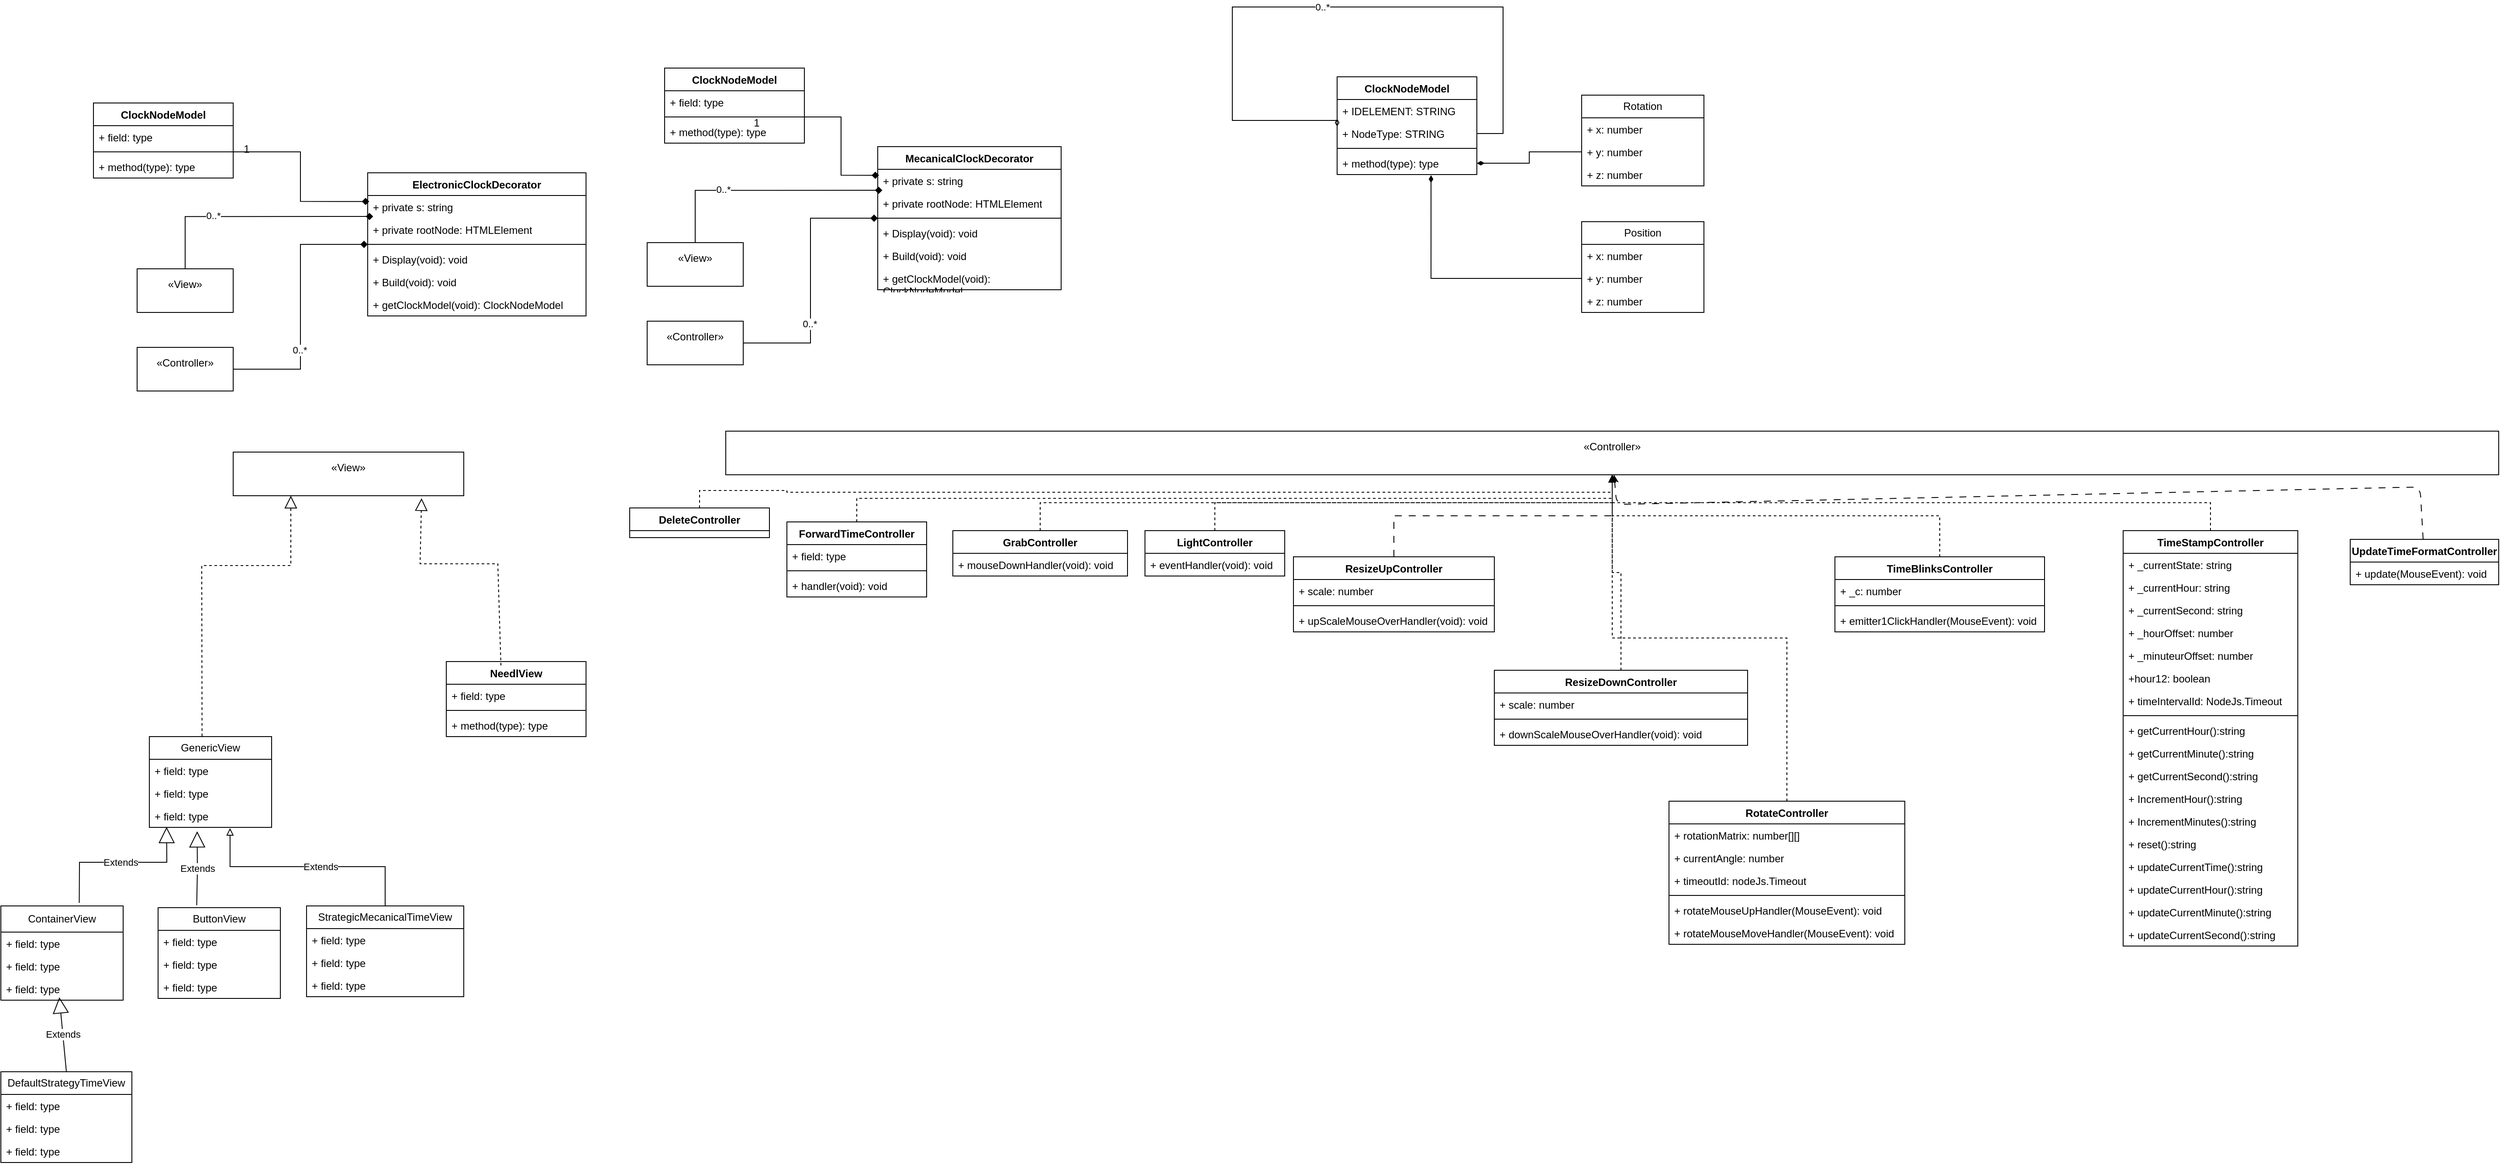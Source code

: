 <mxfile>
    <diagram name="Page-1" id="vN07K8A9ibH8U_NtdY2e">
        <mxGraphModel dx="1296" dy="404" grid="1" gridSize="10" guides="1" tooltips="1" connect="1" arrows="1" fold="1" page="1" pageScale="1" pageWidth="827" pageHeight="1169" math="0" shadow="0">
            <root>
                <mxCell id="0"/>
                <mxCell id="1" parent="0"/>
                <mxCell id="b3Nxh0a8uUn3oDR11aNZ-6" value="ElectronicClockDecorator" style="swimlane;fontStyle=1;align=center;verticalAlign=top;childLayout=stackLayout;horizontal=1;startSize=26;horizontalStack=0;resizeParent=1;resizeParentMax=0;resizeLast=0;collapsible=1;marginBottom=0;whiteSpace=wrap;html=1;" parent="1" vertex="1">
                    <mxGeometry x="30" y="200" width="250" height="164" as="geometry"/>
                </mxCell>
                <mxCell id="b3Nxh0a8uUn3oDR11aNZ-7" value="+ private s: string" style="text;strokeColor=none;fillColor=none;align=left;verticalAlign=top;spacingLeft=4;spacingRight=4;overflow=hidden;rotatable=0;points=[[0,0.5],[1,0.5]];portConstraint=eastwest;whiteSpace=wrap;html=1;" parent="b3Nxh0a8uUn3oDR11aNZ-6" vertex="1">
                    <mxGeometry y="26" width="250" height="26" as="geometry"/>
                </mxCell>
                <mxCell id="b3Nxh0a8uUn3oDR11aNZ-10" value="+ private rootNode: HTMLElement" style="text;strokeColor=none;fillColor=none;align=left;verticalAlign=top;spacingLeft=4;spacingRight=4;overflow=hidden;rotatable=0;points=[[0,0.5],[1,0.5]];portConstraint=eastwest;whiteSpace=wrap;html=1;" parent="b3Nxh0a8uUn3oDR11aNZ-6" vertex="1">
                    <mxGeometry y="52" width="250" height="26" as="geometry"/>
                </mxCell>
                <mxCell id="b3Nxh0a8uUn3oDR11aNZ-8" value="" style="line;strokeWidth=1;fillColor=none;align=left;verticalAlign=middle;spacingTop=-1;spacingLeft=3;spacingRight=3;rotatable=0;labelPosition=right;points=[];portConstraint=eastwest;strokeColor=inherit;" parent="b3Nxh0a8uUn3oDR11aNZ-6" vertex="1">
                    <mxGeometry y="78" width="250" height="8" as="geometry"/>
                </mxCell>
                <mxCell id="b3Nxh0a8uUn3oDR11aNZ-9" value="+ Display(void): void" style="text;strokeColor=none;fillColor=none;align=left;verticalAlign=top;spacingLeft=4;spacingRight=4;overflow=hidden;rotatable=0;points=[[0,0.5],[1,0.5]];portConstraint=eastwest;whiteSpace=wrap;html=1;" parent="b3Nxh0a8uUn3oDR11aNZ-6" vertex="1">
                    <mxGeometry y="86" width="250" height="26" as="geometry"/>
                </mxCell>
                <mxCell id="b3Nxh0a8uUn3oDR11aNZ-55" value="+ Build(void): void" style="text;strokeColor=none;fillColor=none;align=left;verticalAlign=top;spacingLeft=4;spacingRight=4;overflow=hidden;rotatable=0;points=[[0,0.5],[1,0.5]];portConstraint=eastwest;whiteSpace=wrap;html=1;" parent="b3Nxh0a8uUn3oDR11aNZ-6" vertex="1">
                    <mxGeometry y="112" width="250" height="26" as="geometry"/>
                </mxCell>
                <mxCell id="b3Nxh0a8uUn3oDR11aNZ-53" value="+ getClockModel(void): ClockNodeModel" style="text;strokeColor=none;fillColor=none;align=left;verticalAlign=top;spacingLeft=4;spacingRight=4;overflow=hidden;rotatable=0;points=[[0,0.5],[1,0.5]];portConstraint=eastwest;whiteSpace=wrap;html=1;" parent="b3Nxh0a8uUn3oDR11aNZ-6" vertex="1">
                    <mxGeometry y="138" width="250" height="26" as="geometry"/>
                </mxCell>
                <mxCell id="b3Nxh0a8uUn3oDR11aNZ-19" value="ClockNodeModel" style="swimlane;fontStyle=1;align=center;verticalAlign=top;childLayout=stackLayout;horizontal=1;startSize=26;horizontalStack=0;resizeParent=1;resizeParentMax=0;resizeLast=0;collapsible=1;marginBottom=0;whiteSpace=wrap;html=1;" parent="1" vertex="1">
                    <mxGeometry x="-284" y="120" width="160" height="86" as="geometry"/>
                </mxCell>
                <mxCell id="b3Nxh0a8uUn3oDR11aNZ-20" value="+ field: type" style="text;strokeColor=none;fillColor=none;align=left;verticalAlign=top;spacingLeft=4;spacingRight=4;overflow=hidden;rotatable=0;points=[[0,0.5],[1,0.5]];portConstraint=eastwest;whiteSpace=wrap;html=1;" parent="b3Nxh0a8uUn3oDR11aNZ-19" vertex="1">
                    <mxGeometry y="26" width="160" height="26" as="geometry"/>
                </mxCell>
                <mxCell id="b3Nxh0a8uUn3oDR11aNZ-21" value="" style="line;strokeWidth=1;fillColor=none;align=left;verticalAlign=middle;spacingTop=-1;spacingLeft=3;spacingRight=3;rotatable=0;labelPosition=right;points=[];portConstraint=eastwest;strokeColor=inherit;" parent="b3Nxh0a8uUn3oDR11aNZ-19" vertex="1">
                    <mxGeometry y="52" width="160" height="8" as="geometry"/>
                </mxCell>
                <mxCell id="b3Nxh0a8uUn3oDR11aNZ-22" value="+ method(type): type" style="text;strokeColor=none;fillColor=none;align=left;verticalAlign=top;spacingLeft=4;spacingRight=4;overflow=hidden;rotatable=0;points=[[0,0.5],[1,0.5]];portConstraint=eastwest;whiteSpace=wrap;html=1;" parent="b3Nxh0a8uUn3oDR11aNZ-19" vertex="1">
                    <mxGeometry y="60" width="160" height="26" as="geometry"/>
                </mxCell>
                <mxCell id="b3Nxh0a8uUn3oDR11aNZ-29" style="edgeStyle=orthogonalEdgeStyle;rounded=0;orthogonalLoop=1;jettySize=auto;html=1;endArrow=diamond;endFill=1;entryX=0.025;entryY=0.925;entryDx=0;entryDy=0;entryPerimeter=0;" parent="1" source="b3Nxh0a8uUn3oDR11aNZ-28" target="b3Nxh0a8uUn3oDR11aNZ-7" edge="1">
                    <mxGeometry relative="1" as="geometry">
                        <mxPoint x="70" y="450" as="targetPoint"/>
                    </mxGeometry>
                </mxCell>
                <mxCell id="b3Nxh0a8uUn3oDR11aNZ-30" value="0..*" style="edgeLabel;html=1;align=center;verticalAlign=middle;resizable=0;points=[];" parent="b3Nxh0a8uUn3oDR11aNZ-29" vertex="1" connectable="0">
                    <mxGeometry x="-0.332" y="1" relative="1" as="geometry">
                        <mxPoint as="offset"/>
                    </mxGeometry>
                </mxCell>
                <mxCell id="b3Nxh0a8uUn3oDR11aNZ-28" value="«View»&lt;div&gt;&lt;br/&gt;&lt;/div&gt;" style="html=1;whiteSpace=wrap;" parent="1" vertex="1">
                    <mxGeometry x="-234" y="310" width="110" height="50" as="geometry"/>
                </mxCell>
                <mxCell id="b3Nxh0a8uUn3oDR11aNZ-31" style="edgeStyle=orthogonalEdgeStyle;rounded=0;orthogonalLoop=1;jettySize=auto;html=1;entryX=0.007;entryY=0.263;entryDx=0;entryDy=0;entryPerimeter=0;endArrow=diamond;endFill=1;" parent="1" source="b3Nxh0a8uUn3oDR11aNZ-21" target="b3Nxh0a8uUn3oDR11aNZ-7" edge="1">
                    <mxGeometry relative="1" as="geometry"/>
                </mxCell>
                <mxCell id="b3Nxh0a8uUn3oDR11aNZ-32" value="1" style="text;html=1;align=center;verticalAlign=middle;resizable=0;points=[];autosize=1;strokeColor=none;fillColor=none;" parent="1" vertex="1">
                    <mxGeometry x="-124" y="158" width="30" height="30" as="geometry"/>
                </mxCell>
                <mxCell id="b3Nxh0a8uUn3oDR11aNZ-33" value="«Controller»&lt;div&gt;&lt;br&gt;&lt;/div&gt;" style="html=1;whiteSpace=wrap;" parent="1" vertex="1">
                    <mxGeometry x="-234" y="400" width="110" height="50" as="geometry"/>
                </mxCell>
                <mxCell id="b3Nxh0a8uUn3oDR11aNZ-34" style="edgeStyle=orthogonalEdgeStyle;rounded=0;orthogonalLoop=1;jettySize=auto;html=1;endArrow=diamond;endFill=1;exitX=1;exitY=0.5;exitDx=0;exitDy=0;" parent="1" source="b3Nxh0a8uUn3oDR11aNZ-33" target="b3Nxh0a8uUn3oDR11aNZ-8" edge="1">
                    <mxGeometry relative="1" as="geometry">
                        <mxPoint x="45" y="260" as="targetPoint"/>
                        <mxPoint x="-169" y="320" as="sourcePoint"/>
                    </mxGeometry>
                </mxCell>
                <mxCell id="b3Nxh0a8uUn3oDR11aNZ-35" value="0..*" style="edgeLabel;html=1;align=center;verticalAlign=middle;resizable=0;points=[];" parent="b3Nxh0a8uUn3oDR11aNZ-34" vertex="1" connectable="0">
                    <mxGeometry x="-0.332" y="1" relative="1" as="geometry">
                        <mxPoint as="offset"/>
                    </mxGeometry>
                </mxCell>
                <mxCell id="b3Nxh0a8uUn3oDR11aNZ-36" value="MecanicalClockDecorator" style="swimlane;fontStyle=1;align=center;verticalAlign=top;childLayout=stackLayout;horizontal=1;startSize=26;horizontalStack=0;resizeParent=1;resizeParentMax=0;resizeLast=0;collapsible=1;marginBottom=0;whiteSpace=wrap;html=1;" parent="1" vertex="1">
                    <mxGeometry x="614" y="170" width="210" height="164" as="geometry"/>
                </mxCell>
                <mxCell id="b3Nxh0a8uUn3oDR11aNZ-37" value="+ private s: string" style="text;strokeColor=none;fillColor=none;align=left;verticalAlign=top;spacingLeft=4;spacingRight=4;overflow=hidden;rotatable=0;points=[[0,0.5],[1,0.5]];portConstraint=eastwest;whiteSpace=wrap;html=1;" parent="b3Nxh0a8uUn3oDR11aNZ-36" vertex="1">
                    <mxGeometry y="26" width="210" height="26" as="geometry"/>
                </mxCell>
                <mxCell id="b3Nxh0a8uUn3oDR11aNZ-38" value="+ private rootNode: HTMLElement" style="text;strokeColor=none;fillColor=none;align=left;verticalAlign=top;spacingLeft=4;spacingRight=4;overflow=hidden;rotatable=0;points=[[0,0.5],[1,0.5]];portConstraint=eastwest;whiteSpace=wrap;html=1;" parent="b3Nxh0a8uUn3oDR11aNZ-36" vertex="1">
                    <mxGeometry y="52" width="210" height="26" as="geometry"/>
                </mxCell>
                <mxCell id="b3Nxh0a8uUn3oDR11aNZ-39" value="" style="line;strokeWidth=1;fillColor=none;align=left;verticalAlign=middle;spacingTop=-1;spacingLeft=3;spacingRight=3;rotatable=0;labelPosition=right;points=[];portConstraint=eastwest;strokeColor=inherit;" parent="b3Nxh0a8uUn3oDR11aNZ-36" vertex="1">
                    <mxGeometry y="78" width="210" height="8" as="geometry"/>
                </mxCell>
                <mxCell id="b3Nxh0a8uUn3oDR11aNZ-56" value="+ Display(void): void" style="text;strokeColor=none;fillColor=none;align=left;verticalAlign=top;spacingLeft=4;spacingRight=4;overflow=hidden;rotatable=0;points=[[0,0.5],[1,0.5]];portConstraint=eastwest;whiteSpace=wrap;html=1;" parent="b3Nxh0a8uUn3oDR11aNZ-36" vertex="1">
                    <mxGeometry y="86" width="210" height="26" as="geometry"/>
                </mxCell>
                <mxCell id="b3Nxh0a8uUn3oDR11aNZ-57" value="+ Build(void): void" style="text;strokeColor=none;fillColor=none;align=left;verticalAlign=top;spacingLeft=4;spacingRight=4;overflow=hidden;rotatable=0;points=[[0,0.5],[1,0.5]];portConstraint=eastwest;whiteSpace=wrap;html=1;" parent="b3Nxh0a8uUn3oDR11aNZ-36" vertex="1">
                    <mxGeometry y="112" width="210" height="26" as="geometry"/>
                </mxCell>
                <mxCell id="b3Nxh0a8uUn3oDR11aNZ-58" value="+ getClockModel(void): ClockNodeModel" style="text;strokeColor=none;fillColor=none;align=left;verticalAlign=top;spacingLeft=4;spacingRight=4;overflow=hidden;rotatable=0;points=[[0,0.5],[1,0.5]];portConstraint=eastwest;whiteSpace=wrap;html=1;" parent="b3Nxh0a8uUn3oDR11aNZ-36" vertex="1">
                    <mxGeometry y="138" width="210" height="26" as="geometry"/>
                </mxCell>
                <mxCell id="b3Nxh0a8uUn3oDR11aNZ-41" value="ClockNodeModel" style="swimlane;fontStyle=1;align=center;verticalAlign=top;childLayout=stackLayout;horizontal=1;startSize=26;horizontalStack=0;resizeParent=1;resizeParentMax=0;resizeLast=0;collapsible=1;marginBottom=0;whiteSpace=wrap;html=1;" parent="1" vertex="1">
                    <mxGeometry x="370" y="80" width="160" height="86" as="geometry"/>
                </mxCell>
                <mxCell id="b3Nxh0a8uUn3oDR11aNZ-42" value="+ field: type" style="text;strokeColor=none;fillColor=none;align=left;verticalAlign=top;spacingLeft=4;spacingRight=4;overflow=hidden;rotatable=0;points=[[0,0.5],[1,0.5]];portConstraint=eastwest;whiteSpace=wrap;html=1;" parent="b3Nxh0a8uUn3oDR11aNZ-41" vertex="1">
                    <mxGeometry y="26" width="160" height="26" as="geometry"/>
                </mxCell>
                <mxCell id="b3Nxh0a8uUn3oDR11aNZ-43" value="" style="line;strokeWidth=1;fillColor=none;align=left;verticalAlign=middle;spacingTop=-1;spacingLeft=3;spacingRight=3;rotatable=0;labelPosition=right;points=[];portConstraint=eastwest;strokeColor=inherit;" parent="b3Nxh0a8uUn3oDR11aNZ-41" vertex="1">
                    <mxGeometry y="52" width="160" height="8" as="geometry"/>
                </mxCell>
                <mxCell id="b3Nxh0a8uUn3oDR11aNZ-44" value="+ method(type): type" style="text;strokeColor=none;fillColor=none;align=left;verticalAlign=top;spacingLeft=4;spacingRight=4;overflow=hidden;rotatable=0;points=[[0,0.5],[1,0.5]];portConstraint=eastwest;whiteSpace=wrap;html=1;" parent="b3Nxh0a8uUn3oDR11aNZ-41" vertex="1">
                    <mxGeometry y="60" width="160" height="26" as="geometry"/>
                </mxCell>
                <mxCell id="b3Nxh0a8uUn3oDR11aNZ-45" style="edgeStyle=orthogonalEdgeStyle;rounded=0;orthogonalLoop=1;jettySize=auto;html=1;endArrow=diamond;endFill=1;entryX=0.025;entryY=0.925;entryDx=0;entryDy=0;entryPerimeter=0;" parent="1" source="b3Nxh0a8uUn3oDR11aNZ-47" target="b3Nxh0a8uUn3oDR11aNZ-37" edge="1">
                    <mxGeometry relative="1" as="geometry">
                        <mxPoint x="654" y="420" as="targetPoint"/>
                    </mxGeometry>
                </mxCell>
                <mxCell id="b3Nxh0a8uUn3oDR11aNZ-46" value="0..*" style="edgeLabel;html=1;align=center;verticalAlign=middle;resizable=0;points=[];" parent="b3Nxh0a8uUn3oDR11aNZ-45" vertex="1" connectable="0">
                    <mxGeometry x="-0.332" y="1" relative="1" as="geometry">
                        <mxPoint as="offset"/>
                    </mxGeometry>
                </mxCell>
                <mxCell id="b3Nxh0a8uUn3oDR11aNZ-47" value="«View»&lt;div&gt;&lt;br/&gt;&lt;/div&gt;" style="html=1;whiteSpace=wrap;" parent="1" vertex="1">
                    <mxGeometry x="350" y="280" width="110" height="50" as="geometry"/>
                </mxCell>
                <mxCell id="b3Nxh0a8uUn3oDR11aNZ-48" style="edgeStyle=orthogonalEdgeStyle;rounded=0;orthogonalLoop=1;jettySize=auto;html=1;entryX=0.007;entryY=0.263;entryDx=0;entryDy=0;entryPerimeter=0;endArrow=diamond;endFill=1;" parent="1" source="b3Nxh0a8uUn3oDR11aNZ-43" target="b3Nxh0a8uUn3oDR11aNZ-37" edge="1">
                    <mxGeometry relative="1" as="geometry"/>
                </mxCell>
                <mxCell id="b3Nxh0a8uUn3oDR11aNZ-49" value="1" style="text;html=1;align=center;verticalAlign=middle;resizable=0;points=[];autosize=1;strokeColor=none;fillColor=none;" parent="1" vertex="1">
                    <mxGeometry x="460" y="128" width="30" height="30" as="geometry"/>
                </mxCell>
                <mxCell id="b3Nxh0a8uUn3oDR11aNZ-50" value="«Controller»&lt;div&gt;&lt;br&gt;&lt;/div&gt;" style="html=1;whiteSpace=wrap;" parent="1" vertex="1">
                    <mxGeometry x="350" y="370" width="110" height="50" as="geometry"/>
                </mxCell>
                <mxCell id="b3Nxh0a8uUn3oDR11aNZ-51" style="edgeStyle=orthogonalEdgeStyle;rounded=0;orthogonalLoop=1;jettySize=auto;html=1;endArrow=diamond;endFill=1;exitX=1;exitY=0.5;exitDx=0;exitDy=0;" parent="1" source="b3Nxh0a8uUn3oDR11aNZ-50" target="b3Nxh0a8uUn3oDR11aNZ-39" edge="1">
                    <mxGeometry relative="1" as="geometry">
                        <mxPoint x="629" y="230" as="targetPoint"/>
                        <mxPoint x="415" y="290" as="sourcePoint"/>
                    </mxGeometry>
                </mxCell>
                <mxCell id="b3Nxh0a8uUn3oDR11aNZ-52" value="0..*" style="edgeLabel;html=1;align=center;verticalAlign=middle;resizable=0;points=[];" parent="b3Nxh0a8uUn3oDR11aNZ-51" vertex="1" connectable="0">
                    <mxGeometry x="-0.332" y="1" relative="1" as="geometry">
                        <mxPoint as="offset"/>
                    </mxGeometry>
                </mxCell>
                <mxCell id="b3Nxh0a8uUn3oDR11aNZ-59" value="«View»&lt;div&gt;&lt;br/&gt;&lt;/div&gt;" style="html=1;whiteSpace=wrap;" parent="1" vertex="1">
                    <mxGeometry x="-124" y="520" width="264" height="50" as="geometry"/>
                </mxCell>
                <mxCell id="b3Nxh0a8uUn3oDR11aNZ-60" value="" style="endArrow=block;dashed=1;endFill=0;endSize=12;html=1;rounded=0;entryX=0.25;entryY=1;entryDx=0;entryDy=0;exitX=0.431;exitY=-0.005;exitDx=0;exitDy=0;exitPerimeter=0;" parent="1" source="b3Nxh0a8uUn3oDR11aNZ-61" target="b3Nxh0a8uUn3oDR11aNZ-59" edge="1">
                    <mxGeometry width="160" relative="1" as="geometry">
                        <mxPoint x="-160" y="700" as="sourcePoint"/>
                        <mxPoint x="36" y="730" as="targetPoint"/>
                        <Array as="points">
                            <mxPoint x="-160" y="650"/>
                            <mxPoint x="-58" y="650"/>
                        </Array>
                    </mxGeometry>
                </mxCell>
                <mxCell id="b3Nxh0a8uUn3oDR11aNZ-61" value="GenericView" style="swimlane;fontStyle=0;childLayout=stackLayout;horizontal=1;startSize=26;fillColor=none;horizontalStack=0;resizeParent=1;resizeParentMax=0;resizeLast=0;collapsible=1;marginBottom=0;whiteSpace=wrap;html=1;" parent="1" vertex="1">
                    <mxGeometry x="-220" y="846" width="140" height="104" as="geometry"/>
                </mxCell>
                <mxCell id="b3Nxh0a8uUn3oDR11aNZ-62" value="+ field: type" style="text;strokeColor=none;fillColor=none;align=left;verticalAlign=top;spacingLeft=4;spacingRight=4;overflow=hidden;rotatable=0;points=[[0,0.5],[1,0.5]];portConstraint=eastwest;whiteSpace=wrap;html=1;" parent="b3Nxh0a8uUn3oDR11aNZ-61" vertex="1">
                    <mxGeometry y="26" width="140" height="26" as="geometry"/>
                </mxCell>
                <mxCell id="b3Nxh0a8uUn3oDR11aNZ-63" value="+ field: type" style="text;strokeColor=none;fillColor=none;align=left;verticalAlign=top;spacingLeft=4;spacingRight=4;overflow=hidden;rotatable=0;points=[[0,0.5],[1,0.5]];portConstraint=eastwest;whiteSpace=wrap;html=1;" parent="b3Nxh0a8uUn3oDR11aNZ-61" vertex="1">
                    <mxGeometry y="52" width="140" height="26" as="geometry"/>
                </mxCell>
                <mxCell id="b3Nxh0a8uUn3oDR11aNZ-64" value="+ field: type" style="text;strokeColor=none;fillColor=none;align=left;verticalAlign=top;spacingLeft=4;spacingRight=4;overflow=hidden;rotatable=0;points=[[0,0.5],[1,0.5]];portConstraint=eastwest;whiteSpace=wrap;html=1;" parent="b3Nxh0a8uUn3oDR11aNZ-61" vertex="1">
                    <mxGeometry y="78" width="140" height="26" as="geometry"/>
                </mxCell>
                <mxCell id="b3Nxh0a8uUn3oDR11aNZ-70" value="NeedlView" style="swimlane;fontStyle=1;align=center;verticalAlign=top;childLayout=stackLayout;horizontal=1;startSize=26;horizontalStack=0;resizeParent=1;resizeParentMax=0;resizeLast=0;collapsible=1;marginBottom=0;whiteSpace=wrap;html=1;" parent="1" vertex="1">
                    <mxGeometry x="120" y="760" width="160" height="86" as="geometry"/>
                </mxCell>
                <mxCell id="b3Nxh0a8uUn3oDR11aNZ-71" value="+ field: type" style="text;strokeColor=none;fillColor=none;align=left;verticalAlign=top;spacingLeft=4;spacingRight=4;overflow=hidden;rotatable=0;points=[[0,0.5],[1,0.5]];portConstraint=eastwest;whiteSpace=wrap;html=1;" parent="b3Nxh0a8uUn3oDR11aNZ-70" vertex="1">
                    <mxGeometry y="26" width="160" height="26" as="geometry"/>
                </mxCell>
                <mxCell id="b3Nxh0a8uUn3oDR11aNZ-72" value="" style="line;strokeWidth=1;fillColor=none;align=left;verticalAlign=middle;spacingTop=-1;spacingLeft=3;spacingRight=3;rotatable=0;labelPosition=right;points=[];portConstraint=eastwest;strokeColor=inherit;" parent="b3Nxh0a8uUn3oDR11aNZ-70" vertex="1">
                    <mxGeometry y="52" width="160" height="8" as="geometry"/>
                </mxCell>
                <mxCell id="b3Nxh0a8uUn3oDR11aNZ-73" value="+ method(type): type" style="text;strokeColor=none;fillColor=none;align=left;verticalAlign=top;spacingLeft=4;spacingRight=4;overflow=hidden;rotatable=0;points=[[0,0.5],[1,0.5]];portConstraint=eastwest;whiteSpace=wrap;html=1;" parent="b3Nxh0a8uUn3oDR11aNZ-70" vertex="1">
                    <mxGeometry y="60" width="160" height="26" as="geometry"/>
                </mxCell>
                <mxCell id="b3Nxh0a8uUn3oDR11aNZ-74" value="" style="endArrow=block;dashed=1;endFill=0;endSize=12;html=1;rounded=0;exitX=0.391;exitY=0.052;exitDx=0;exitDy=0;exitPerimeter=0;entryX=0.817;entryY=1.057;entryDx=0;entryDy=0;entryPerimeter=0;" parent="1" source="b3Nxh0a8uUn3oDR11aNZ-70" target="b3Nxh0a8uUn3oDR11aNZ-59" edge="1">
                    <mxGeometry width="160" relative="1" as="geometry">
                        <mxPoint x="180" y="740" as="sourcePoint"/>
                        <mxPoint x="130" y="568" as="targetPoint"/>
                        <Array as="points">
                            <mxPoint x="179" y="648"/>
                            <mxPoint x="90" y="648"/>
                        </Array>
                    </mxGeometry>
                </mxCell>
                <mxCell id="b3Nxh0a8uUn3oDR11aNZ-75" value="ContainerView" style="swimlane;fontStyle=0;childLayout=stackLayout;horizontal=1;startSize=30;fillColor=none;horizontalStack=0;resizeParent=1;resizeParentMax=0;resizeLast=0;collapsible=1;marginBottom=0;whiteSpace=wrap;html=1;" parent="1" vertex="1">
                    <mxGeometry x="-390" y="1040" width="140" height="108" as="geometry"/>
                </mxCell>
                <mxCell id="b3Nxh0a8uUn3oDR11aNZ-76" value="+ field: type" style="text;strokeColor=none;fillColor=none;align=left;verticalAlign=top;spacingLeft=4;spacingRight=4;overflow=hidden;rotatable=0;points=[[0,0.5],[1,0.5]];portConstraint=eastwest;whiteSpace=wrap;html=1;" parent="b3Nxh0a8uUn3oDR11aNZ-75" vertex="1">
                    <mxGeometry y="30" width="140" height="26" as="geometry"/>
                </mxCell>
                <mxCell id="b3Nxh0a8uUn3oDR11aNZ-77" value="+ field: type" style="text;strokeColor=none;fillColor=none;align=left;verticalAlign=top;spacingLeft=4;spacingRight=4;overflow=hidden;rotatable=0;points=[[0,0.5],[1,0.5]];portConstraint=eastwest;whiteSpace=wrap;html=1;" parent="b3Nxh0a8uUn3oDR11aNZ-75" vertex="1">
                    <mxGeometry y="56" width="140" height="26" as="geometry"/>
                </mxCell>
                <mxCell id="b3Nxh0a8uUn3oDR11aNZ-78" value="+ field: type" style="text;strokeColor=none;fillColor=none;align=left;verticalAlign=top;spacingLeft=4;spacingRight=4;overflow=hidden;rotatable=0;points=[[0,0.5],[1,0.5]];portConstraint=eastwest;whiteSpace=wrap;html=1;" parent="b3Nxh0a8uUn3oDR11aNZ-75" vertex="1">
                    <mxGeometry y="82" width="140" height="26" as="geometry"/>
                </mxCell>
                <mxCell id="b3Nxh0a8uUn3oDR11aNZ-79" value="ButtonView" style="swimlane;fontStyle=0;childLayout=stackLayout;horizontal=1;startSize=26;fillColor=none;horizontalStack=0;resizeParent=1;resizeParentMax=0;resizeLast=0;collapsible=1;marginBottom=0;whiteSpace=wrap;html=1;" parent="1" vertex="1">
                    <mxGeometry x="-210" y="1042" width="140" height="104" as="geometry"/>
                </mxCell>
                <mxCell id="b3Nxh0a8uUn3oDR11aNZ-80" value="+ field: type" style="text;strokeColor=none;fillColor=none;align=left;verticalAlign=top;spacingLeft=4;spacingRight=4;overflow=hidden;rotatable=0;points=[[0,0.5],[1,0.5]];portConstraint=eastwest;whiteSpace=wrap;html=1;" parent="b3Nxh0a8uUn3oDR11aNZ-79" vertex="1">
                    <mxGeometry y="26" width="140" height="26" as="geometry"/>
                </mxCell>
                <mxCell id="b3Nxh0a8uUn3oDR11aNZ-81" value="+ field: type" style="text;strokeColor=none;fillColor=none;align=left;verticalAlign=top;spacingLeft=4;spacingRight=4;overflow=hidden;rotatable=0;points=[[0,0.5],[1,0.5]];portConstraint=eastwest;whiteSpace=wrap;html=1;" parent="b3Nxh0a8uUn3oDR11aNZ-79" vertex="1">
                    <mxGeometry y="52" width="140" height="26" as="geometry"/>
                </mxCell>
                <mxCell id="b3Nxh0a8uUn3oDR11aNZ-82" value="+ field: type" style="text;strokeColor=none;fillColor=none;align=left;verticalAlign=top;spacingLeft=4;spacingRight=4;overflow=hidden;rotatable=0;points=[[0,0.5],[1,0.5]];portConstraint=eastwest;whiteSpace=wrap;html=1;" parent="b3Nxh0a8uUn3oDR11aNZ-79" vertex="1">
                    <mxGeometry y="78" width="140" height="26" as="geometry"/>
                </mxCell>
                <mxCell id="b3Nxh0a8uUn3oDR11aNZ-83" value="DefaultStrategyTimeView" style="swimlane;fontStyle=0;childLayout=stackLayout;horizontal=1;startSize=26;fillColor=none;horizontalStack=0;resizeParent=1;resizeParentMax=0;resizeLast=0;collapsible=1;marginBottom=0;whiteSpace=wrap;html=1;" parent="1" vertex="1">
                    <mxGeometry x="-390" y="1230" width="150" height="104" as="geometry"/>
                </mxCell>
                <mxCell id="b3Nxh0a8uUn3oDR11aNZ-84" value="+ field: type" style="text;strokeColor=none;fillColor=none;align=left;verticalAlign=top;spacingLeft=4;spacingRight=4;overflow=hidden;rotatable=0;points=[[0,0.5],[1,0.5]];portConstraint=eastwest;whiteSpace=wrap;html=1;" parent="b3Nxh0a8uUn3oDR11aNZ-83" vertex="1">
                    <mxGeometry y="26" width="150" height="26" as="geometry"/>
                </mxCell>
                <mxCell id="b3Nxh0a8uUn3oDR11aNZ-85" value="+ field: type" style="text;strokeColor=none;fillColor=none;align=left;verticalAlign=top;spacingLeft=4;spacingRight=4;overflow=hidden;rotatable=0;points=[[0,0.5],[1,0.5]];portConstraint=eastwest;whiteSpace=wrap;html=1;" parent="b3Nxh0a8uUn3oDR11aNZ-83" vertex="1">
                    <mxGeometry y="52" width="150" height="26" as="geometry"/>
                </mxCell>
                <mxCell id="b3Nxh0a8uUn3oDR11aNZ-86" value="+ field: type" style="text;strokeColor=none;fillColor=none;align=left;verticalAlign=top;spacingLeft=4;spacingRight=4;overflow=hidden;rotatable=0;points=[[0,0.5],[1,0.5]];portConstraint=eastwest;whiteSpace=wrap;html=1;" parent="b3Nxh0a8uUn3oDR11aNZ-83" vertex="1">
                    <mxGeometry y="78" width="150" height="26" as="geometry"/>
                </mxCell>
                <mxCell id="b3Nxh0a8uUn3oDR11aNZ-87" value="Extends" style="endArrow=block;endSize=16;endFill=0;html=1;rounded=0;exitX=0.641;exitY=-0.032;exitDx=0;exitDy=0;exitPerimeter=0;entryX=0.141;entryY=0.981;entryDx=0;entryDy=0;entryPerimeter=0;" parent="1" source="b3Nxh0a8uUn3oDR11aNZ-75" target="b3Nxh0a8uUn3oDR11aNZ-64" edge="1">
                    <mxGeometry width="160" relative="1" as="geometry">
                        <mxPoint x="-200" y="970" as="sourcePoint"/>
                        <mxPoint x="-40" y="970" as="targetPoint"/>
                        <Array as="points">
                            <mxPoint x="-300" y="990"/>
                            <mxPoint x="-200" y="990"/>
                        </Array>
                    </mxGeometry>
                </mxCell>
                <mxCell id="b3Nxh0a8uUn3oDR11aNZ-88" value="Extends" style="endArrow=block;endSize=16;endFill=0;html=1;rounded=0;exitX=0.316;exitY=-0.026;exitDx=0;exitDy=0;exitPerimeter=0;entryX=0.391;entryY=1.173;entryDx=0;entryDy=0;entryPerimeter=0;" parent="1" source="b3Nxh0a8uUn3oDR11aNZ-79" target="b3Nxh0a8uUn3oDR11aNZ-64" edge="1">
                    <mxGeometry width="160" relative="1" as="geometry">
                        <mxPoint x="-290" y="1047" as="sourcePoint"/>
                        <mxPoint x="-190" y="960" as="targetPoint"/>
                        <Array as="points">
                            <mxPoint x="-165" y="1000"/>
                        </Array>
                    </mxGeometry>
                </mxCell>
                <mxCell id="b3Nxh0a8uUn3oDR11aNZ-89" value="Extends" style="endArrow=block;endSize=16;endFill=0;html=1;rounded=0;exitX=0.5;exitY=0;exitDx=0;exitDy=0;entryX=0.478;entryY=0.87;entryDx=0;entryDy=0;entryPerimeter=0;" parent="1" source="b3Nxh0a8uUn3oDR11aNZ-83" target="b3Nxh0a8uUn3oDR11aNZ-78" edge="1">
                    <mxGeometry width="160" relative="1" as="geometry">
                        <mxPoint x="-260" y="1050" as="sourcePoint"/>
                        <mxPoint x="-100" y="1050" as="targetPoint"/>
                    </mxGeometry>
                </mxCell>
                <mxCell id="b3Nxh0a8uUn3oDR11aNZ-90" value="StrategicMecanicalTimeView" style="swimlane;fontStyle=0;childLayout=stackLayout;horizontal=1;startSize=26;fillColor=none;horizontalStack=0;resizeParent=1;resizeParentMax=0;resizeLast=0;collapsible=1;marginBottom=0;whiteSpace=wrap;html=1;" parent="1" vertex="1">
                    <mxGeometry x="-40" y="1040" width="180" height="104" as="geometry"/>
                </mxCell>
                <mxCell id="b3Nxh0a8uUn3oDR11aNZ-91" value="+ field: type" style="text;strokeColor=none;fillColor=none;align=left;verticalAlign=top;spacingLeft=4;spacingRight=4;overflow=hidden;rotatable=0;points=[[0,0.5],[1,0.5]];portConstraint=eastwest;whiteSpace=wrap;html=1;" parent="b3Nxh0a8uUn3oDR11aNZ-90" vertex="1">
                    <mxGeometry y="26" width="180" height="26" as="geometry"/>
                </mxCell>
                <mxCell id="b3Nxh0a8uUn3oDR11aNZ-92" value="+ field: type" style="text;strokeColor=none;fillColor=none;align=left;verticalAlign=top;spacingLeft=4;spacingRight=4;overflow=hidden;rotatable=0;points=[[0,0.5],[1,0.5]];portConstraint=eastwest;whiteSpace=wrap;html=1;" parent="b3Nxh0a8uUn3oDR11aNZ-90" vertex="1">
                    <mxGeometry y="52" width="180" height="26" as="geometry"/>
                </mxCell>
                <mxCell id="b3Nxh0a8uUn3oDR11aNZ-93" value="+ field: type" style="text;strokeColor=none;fillColor=none;align=left;verticalAlign=top;spacingLeft=4;spacingRight=4;overflow=hidden;rotatable=0;points=[[0,0.5],[1,0.5]];portConstraint=eastwest;whiteSpace=wrap;html=1;" parent="b3Nxh0a8uUn3oDR11aNZ-90" vertex="1">
                    <mxGeometry y="78" width="180" height="26" as="geometry"/>
                </mxCell>
                <mxCell id="b3Nxh0a8uUn3oDR11aNZ-96" style="edgeStyle=orthogonalEdgeStyle;rounded=0;orthogonalLoop=1;jettySize=auto;html=1;entryX=0.66;entryY=1.032;entryDx=0;entryDy=0;entryPerimeter=0;endArrow=block;endFill=0;" parent="1" source="b3Nxh0a8uUn3oDR11aNZ-90" target="b3Nxh0a8uUn3oDR11aNZ-64" edge="1">
                    <mxGeometry relative="1" as="geometry"/>
                </mxCell>
                <mxCell id="b3Nxh0a8uUn3oDR11aNZ-97" value="Extends" style="edgeLabel;html=1;align=center;verticalAlign=middle;resizable=0;points=[];" parent="b3Nxh0a8uUn3oDR11aNZ-96" vertex="1" connectable="0">
                    <mxGeometry x="-0.103" relative="1" as="geometry">
                        <mxPoint as="offset"/>
                    </mxGeometry>
                </mxCell>
                <mxCell id="b3Nxh0a8uUn3oDR11aNZ-98" value="«Controller»&lt;div&gt;&lt;br&gt;&lt;/div&gt;" style="html=1;whiteSpace=wrap;" parent="1" vertex="1">
                    <mxGeometry x="440" y="496" width="2030" height="50" as="geometry"/>
                </mxCell>
                <mxCell id="b3Nxh0a8uUn3oDR11aNZ-136" value="" style="edgeStyle=orthogonalEdgeStyle;rounded=0;orthogonalLoop=1;jettySize=auto;html=1;dashed=1;endArrow=block;endFill=0;" parent="1" source="b3Nxh0a8uUn3oDR11aNZ-100" target="b3Nxh0a8uUn3oDR11aNZ-98" edge="1">
                    <mxGeometry relative="1" as="geometry"/>
                </mxCell>
                <mxCell id="b3Nxh0a8uUn3oDR11aNZ-100" value="DeleteController" style="swimlane;fontStyle=1;align=center;verticalAlign=top;childLayout=stackLayout;horizontal=1;startSize=26;horizontalStack=0;resizeParent=1;resizeParentMax=0;resizeLast=0;collapsible=1;marginBottom=0;whiteSpace=wrap;html=1;" parent="1" vertex="1">
                    <mxGeometry x="330" y="584" width="160" height="34" as="geometry"/>
                </mxCell>
                <mxCell id="b3Nxh0a8uUn3oDR11aNZ-137" value="" style="edgeStyle=orthogonalEdgeStyle;rounded=0;orthogonalLoop=1;jettySize=auto;html=1;dashed=1;endArrow=block;endFill=0;" parent="1" source="b3Nxh0a8uUn3oDR11aNZ-104" target="b3Nxh0a8uUn3oDR11aNZ-98" edge="1">
                    <mxGeometry relative="1" as="geometry"/>
                </mxCell>
                <mxCell id="b3Nxh0a8uUn3oDR11aNZ-104" value="ForwardTimeController" style="swimlane;fontStyle=1;align=center;verticalAlign=top;childLayout=stackLayout;horizontal=1;startSize=26;horizontalStack=0;resizeParent=1;resizeParentMax=0;resizeLast=0;collapsible=1;marginBottom=0;whiteSpace=wrap;html=1;" parent="1" vertex="1">
                    <mxGeometry x="510" y="600" width="160" height="86" as="geometry"/>
                </mxCell>
                <mxCell id="b3Nxh0a8uUn3oDR11aNZ-105" value="+ field: type" style="text;strokeColor=none;fillColor=none;align=left;verticalAlign=top;spacingLeft=4;spacingRight=4;overflow=hidden;rotatable=0;points=[[0,0.5],[1,0.5]];portConstraint=eastwest;whiteSpace=wrap;html=1;" parent="b3Nxh0a8uUn3oDR11aNZ-104" vertex="1">
                    <mxGeometry y="26" width="160" height="26" as="geometry"/>
                </mxCell>
                <mxCell id="b3Nxh0a8uUn3oDR11aNZ-106" value="" style="line;strokeWidth=1;fillColor=none;align=left;verticalAlign=middle;spacingTop=-1;spacingLeft=3;spacingRight=3;rotatable=0;labelPosition=right;points=[];portConstraint=eastwest;strokeColor=inherit;" parent="b3Nxh0a8uUn3oDR11aNZ-104" vertex="1">
                    <mxGeometry y="52" width="160" height="8" as="geometry"/>
                </mxCell>
                <mxCell id="b3Nxh0a8uUn3oDR11aNZ-107" value="+ handler(void): void" style="text;strokeColor=none;fillColor=none;align=left;verticalAlign=top;spacingLeft=4;spacingRight=4;overflow=hidden;rotatable=0;points=[[0,0.5],[1,0.5]];portConstraint=eastwest;whiteSpace=wrap;html=1;" parent="b3Nxh0a8uUn3oDR11aNZ-104" vertex="1">
                    <mxGeometry y="60" width="160" height="26" as="geometry"/>
                </mxCell>
                <mxCell id="b3Nxh0a8uUn3oDR11aNZ-138" value="" style="edgeStyle=orthogonalEdgeStyle;rounded=0;orthogonalLoop=1;jettySize=auto;html=1;dashed=1;endArrow=block;endFill=0;" parent="1" source="b3Nxh0a8uUn3oDR11aNZ-108" target="b3Nxh0a8uUn3oDR11aNZ-98" edge="1">
                    <mxGeometry relative="1" as="geometry"/>
                </mxCell>
                <mxCell id="b3Nxh0a8uUn3oDR11aNZ-108" value="GrabController" style="swimlane;fontStyle=1;align=center;verticalAlign=top;childLayout=stackLayout;horizontal=1;startSize=26;horizontalStack=0;resizeParent=1;resizeParentMax=0;resizeLast=0;collapsible=1;marginBottom=0;whiteSpace=wrap;html=1;" parent="1" vertex="1">
                    <mxGeometry x="700" y="610" width="200" height="52" as="geometry"/>
                </mxCell>
                <mxCell id="b3Nxh0a8uUn3oDR11aNZ-111" value="+ mouseDownHandler(void): void" style="text;strokeColor=none;fillColor=none;align=left;verticalAlign=top;spacingLeft=4;spacingRight=4;overflow=hidden;rotatable=0;points=[[0,0.5],[1,0.5]];portConstraint=eastwest;whiteSpace=wrap;html=1;" parent="b3Nxh0a8uUn3oDR11aNZ-108" vertex="1">
                    <mxGeometry y="26" width="200" height="26" as="geometry"/>
                </mxCell>
                <mxCell id="b3Nxh0a8uUn3oDR11aNZ-139" value="" style="edgeStyle=orthogonalEdgeStyle;rounded=0;orthogonalLoop=1;jettySize=auto;html=1;dashed=1;endArrow=block;endFill=0;" parent="1" source="b3Nxh0a8uUn3oDR11aNZ-112" target="b3Nxh0a8uUn3oDR11aNZ-98" edge="1">
                    <mxGeometry relative="1" as="geometry"/>
                </mxCell>
                <mxCell id="b3Nxh0a8uUn3oDR11aNZ-112" value="LightController" style="swimlane;fontStyle=1;align=center;verticalAlign=top;childLayout=stackLayout;horizontal=1;startSize=26;horizontalStack=0;resizeParent=1;resizeParentMax=0;resizeLast=0;collapsible=1;marginBottom=0;whiteSpace=wrap;html=1;" parent="1" vertex="1">
                    <mxGeometry x="920" y="610" width="160" height="52" as="geometry"/>
                </mxCell>
                <mxCell id="b3Nxh0a8uUn3oDR11aNZ-115" value="+ eventHandler(void): void" style="text;strokeColor=none;fillColor=none;align=left;verticalAlign=top;spacingLeft=4;spacingRight=4;overflow=hidden;rotatable=0;points=[[0,0.5],[1,0.5]];portConstraint=eastwest;whiteSpace=wrap;html=1;" parent="b3Nxh0a8uUn3oDR11aNZ-112" vertex="1">
                    <mxGeometry y="26" width="160" height="26" as="geometry"/>
                </mxCell>
                <mxCell id="b3Nxh0a8uUn3oDR11aNZ-140" value="" style="edgeStyle=orthogonalEdgeStyle;rounded=0;orthogonalLoop=1;jettySize=auto;html=1;dashed=1;dashPattern=8 8;" parent="1" source="b3Nxh0a8uUn3oDR11aNZ-116" target="b3Nxh0a8uUn3oDR11aNZ-98" edge="1">
                    <mxGeometry relative="1" as="geometry"/>
                </mxCell>
                <mxCell id="b3Nxh0a8uUn3oDR11aNZ-116" value="ResizeUpController" style="swimlane;fontStyle=1;align=center;verticalAlign=top;childLayout=stackLayout;horizontal=1;startSize=26;horizontalStack=0;resizeParent=1;resizeParentMax=0;resizeLast=0;collapsible=1;marginBottom=0;whiteSpace=wrap;html=1;" parent="1" vertex="1">
                    <mxGeometry x="1090" y="640" width="230" height="86" as="geometry"/>
                </mxCell>
                <mxCell id="b3Nxh0a8uUn3oDR11aNZ-117" value="+ scale: number" style="text;strokeColor=none;fillColor=none;align=left;verticalAlign=top;spacingLeft=4;spacingRight=4;overflow=hidden;rotatable=0;points=[[0,0.5],[1,0.5]];portConstraint=eastwest;whiteSpace=wrap;html=1;" parent="b3Nxh0a8uUn3oDR11aNZ-116" vertex="1">
                    <mxGeometry y="26" width="230" height="26" as="geometry"/>
                </mxCell>
                <mxCell id="b3Nxh0a8uUn3oDR11aNZ-118" value="" style="line;strokeWidth=1;fillColor=none;align=left;verticalAlign=middle;spacingTop=-1;spacingLeft=3;spacingRight=3;rotatable=0;labelPosition=right;points=[];portConstraint=eastwest;strokeColor=inherit;" parent="b3Nxh0a8uUn3oDR11aNZ-116" vertex="1">
                    <mxGeometry y="52" width="230" height="8" as="geometry"/>
                </mxCell>
                <mxCell id="b3Nxh0a8uUn3oDR11aNZ-119" value="+ upScaleMouseOverHandler(void): void" style="text;strokeColor=none;fillColor=none;align=left;verticalAlign=top;spacingLeft=4;spacingRight=4;overflow=hidden;rotatable=0;points=[[0,0.5],[1,0.5]];portConstraint=eastwest;whiteSpace=wrap;html=1;" parent="b3Nxh0a8uUn3oDR11aNZ-116" vertex="1">
                    <mxGeometry y="60" width="230" height="26" as="geometry"/>
                </mxCell>
                <mxCell id="b3Nxh0a8uUn3oDR11aNZ-141" value="" style="edgeStyle=orthogonalEdgeStyle;rounded=0;orthogonalLoop=1;jettySize=auto;html=1;dashed=1;endArrow=block;endFill=0;" parent="1" source="b3Nxh0a8uUn3oDR11aNZ-120" target="b3Nxh0a8uUn3oDR11aNZ-98" edge="1">
                    <mxGeometry relative="1" as="geometry"/>
                </mxCell>
                <mxCell id="b3Nxh0a8uUn3oDR11aNZ-120" value="ResizeDownController" style="swimlane;fontStyle=1;align=center;verticalAlign=top;childLayout=stackLayout;horizontal=1;startSize=26;horizontalStack=0;resizeParent=1;resizeParentMax=0;resizeLast=0;collapsible=1;marginBottom=0;whiteSpace=wrap;html=1;" parent="1" vertex="1">
                    <mxGeometry x="1320" y="770" width="290" height="86" as="geometry"/>
                </mxCell>
                <mxCell id="b3Nxh0a8uUn3oDR11aNZ-121" value="+ scale: number" style="text;strokeColor=none;fillColor=none;align=left;verticalAlign=top;spacingLeft=4;spacingRight=4;overflow=hidden;rotatable=0;points=[[0,0.5],[1,0.5]];portConstraint=eastwest;whiteSpace=wrap;html=1;" parent="b3Nxh0a8uUn3oDR11aNZ-120" vertex="1">
                    <mxGeometry y="26" width="290" height="26" as="geometry"/>
                </mxCell>
                <mxCell id="b3Nxh0a8uUn3oDR11aNZ-122" value="" style="line;strokeWidth=1;fillColor=none;align=left;verticalAlign=middle;spacingTop=-1;spacingLeft=3;spacingRight=3;rotatable=0;labelPosition=right;points=[];portConstraint=eastwest;strokeColor=inherit;" parent="b3Nxh0a8uUn3oDR11aNZ-120" vertex="1">
                    <mxGeometry y="52" width="290" height="8" as="geometry"/>
                </mxCell>
                <mxCell id="b3Nxh0a8uUn3oDR11aNZ-123" value="+ downScaleMouseOverHandler(void): void" style="text;strokeColor=none;fillColor=none;align=left;verticalAlign=top;spacingLeft=4;spacingRight=4;overflow=hidden;rotatable=0;points=[[0,0.5],[1,0.5]];portConstraint=eastwest;whiteSpace=wrap;html=1;" parent="b3Nxh0a8uUn3oDR11aNZ-120" vertex="1">
                    <mxGeometry y="60" width="290" height="26" as="geometry"/>
                </mxCell>
                <mxCell id="b3Nxh0a8uUn3oDR11aNZ-142" value="" style="edgeStyle=orthogonalEdgeStyle;rounded=0;orthogonalLoop=1;jettySize=auto;html=1;dashed=1;endArrow=block;endFill=0;" parent="1" source="b3Nxh0a8uUn3oDR11aNZ-124" target="b3Nxh0a8uUn3oDR11aNZ-98" edge="1">
                    <mxGeometry relative="1" as="geometry"/>
                </mxCell>
                <mxCell id="b3Nxh0a8uUn3oDR11aNZ-124" value="RotateController" style="swimlane;fontStyle=1;align=center;verticalAlign=top;childLayout=stackLayout;horizontal=1;startSize=26;horizontalStack=0;resizeParent=1;resizeParentMax=0;resizeLast=0;collapsible=1;marginBottom=0;whiteSpace=wrap;html=1;" parent="1" vertex="1">
                    <mxGeometry x="1520" y="920" width="270" height="164" as="geometry"/>
                </mxCell>
                <mxCell id="b3Nxh0a8uUn3oDR11aNZ-125" value="+ rotationMatrix: number[][]" style="text;strokeColor=none;fillColor=none;align=left;verticalAlign=top;spacingLeft=4;spacingRight=4;overflow=hidden;rotatable=0;points=[[0,0.5],[1,0.5]];portConstraint=eastwest;whiteSpace=wrap;html=1;" parent="b3Nxh0a8uUn3oDR11aNZ-124" vertex="1">
                    <mxGeometry y="26" width="270" height="26" as="geometry"/>
                </mxCell>
                <mxCell id="9" value="+ currentAngle: number&lt;span style=&quot;color: rgba(0, 0, 0, 0); font-family: monospace; font-size: 0px;&quot;&gt;%3CmxGraphModel%3E%3Croot%3E%3CmxCell%20id%3D%220%22%2F%3E%3CmxCell%20id%3D%221%22%20parent%3D%220%22%2F%3E%3CmxCell%20id%3D%222%22%20value%3D%22%2B%20rotationMatrix%3A%20number%5B%5D%5B%5D%22%20style%3D%22text%3BstrokeColor%3Dnone%3BfillColor%3Dnone%3Balign%3Dleft%3BverticalAlign%3Dtop%3BspacingLeft%3D4%3BspacingRight%3D4%3Boverflow%3Dhidden%3Brotatable%3D0%3Bpoints%3D%5B%5B0%2C0.5%5D%2C%5B1%2C0.5%5D%5D%3BportConstraint%3Deastwest%3BwhiteSpace%3Dwrap%3Bhtml%3D1%3B%22%20vertex%3D%221%22%20parent%3D%221%22%3E%3CmxGeometry%20x%3D%221620%22%20y%3D%22646%22%20width%3D%22160%22%20height%3D%2226%22%20as%3D%22geometry%22%2F%3E%3C%2FmxCell%3E%3C%2Froot%3E%3C%2FmxGraphModel%3E&lt;/span&gt;" style="text;strokeColor=none;fillColor=none;align=left;verticalAlign=top;spacingLeft=4;spacingRight=4;overflow=hidden;rotatable=0;points=[[0,0.5],[1,0.5]];portConstraint=eastwest;whiteSpace=wrap;html=1;" vertex="1" parent="b3Nxh0a8uUn3oDR11aNZ-124">
                    <mxGeometry y="52" width="270" height="26" as="geometry"/>
                </mxCell>
                <mxCell id="10" value="+ timeoutId: nodeJs.Timeout" style="text;strokeColor=none;fillColor=none;align=left;verticalAlign=top;spacingLeft=4;spacingRight=4;overflow=hidden;rotatable=0;points=[[0,0.5],[1,0.5]];portConstraint=eastwest;whiteSpace=wrap;html=1;" vertex="1" parent="b3Nxh0a8uUn3oDR11aNZ-124">
                    <mxGeometry y="78" width="270" height="26" as="geometry"/>
                </mxCell>
                <mxCell id="b3Nxh0a8uUn3oDR11aNZ-126" value="" style="line;strokeWidth=1;fillColor=none;align=left;verticalAlign=middle;spacingTop=-1;spacingLeft=3;spacingRight=3;rotatable=0;labelPosition=right;points=[];portConstraint=eastwest;strokeColor=inherit;" parent="b3Nxh0a8uUn3oDR11aNZ-124" vertex="1">
                    <mxGeometry y="104" width="270" height="8" as="geometry"/>
                </mxCell>
                <mxCell id="b3Nxh0a8uUn3oDR11aNZ-127" value="+ rotateMouseUpHandler(MouseEvent): void" style="text;strokeColor=none;fillColor=none;align=left;verticalAlign=top;spacingLeft=4;spacingRight=4;overflow=hidden;rotatable=0;points=[[0,0.5],[1,0.5]];portConstraint=eastwest;whiteSpace=wrap;html=1;" parent="b3Nxh0a8uUn3oDR11aNZ-124" vertex="1">
                    <mxGeometry y="112" width="270" height="26" as="geometry"/>
                </mxCell>
                <mxCell id="11" value="+ rotateMouseMoveHandler(MouseEvent): void" style="text;strokeColor=none;fillColor=none;align=left;verticalAlign=top;spacingLeft=4;spacingRight=4;overflow=hidden;rotatable=0;points=[[0,0.5],[1,0.5]];portConstraint=eastwest;whiteSpace=wrap;html=1;" vertex="1" parent="b3Nxh0a8uUn3oDR11aNZ-124">
                    <mxGeometry y="138" width="270" height="26" as="geometry"/>
                </mxCell>
                <mxCell id="b3Nxh0a8uUn3oDR11aNZ-143" value="" style="edgeStyle=orthogonalEdgeStyle;rounded=0;orthogonalLoop=1;jettySize=auto;html=1;dashed=1;endArrow=block;endFill=0;" parent="1" source="b3Nxh0a8uUn3oDR11aNZ-128" target="b3Nxh0a8uUn3oDR11aNZ-98" edge="1">
                    <mxGeometry relative="1" as="geometry"/>
                </mxCell>
                <mxCell id="b3Nxh0a8uUn3oDR11aNZ-128" value="TimeBlinksController" style="swimlane;fontStyle=1;align=center;verticalAlign=top;childLayout=stackLayout;horizontal=1;startSize=26;horizontalStack=0;resizeParent=1;resizeParentMax=0;resizeLast=0;collapsible=1;marginBottom=0;whiteSpace=wrap;html=1;" parent="1" vertex="1">
                    <mxGeometry x="1710" y="640" width="240" height="86" as="geometry"/>
                </mxCell>
                <mxCell id="b3Nxh0a8uUn3oDR11aNZ-129" value="+ _c: number" style="text;strokeColor=none;fillColor=none;align=left;verticalAlign=top;spacingLeft=4;spacingRight=4;overflow=hidden;rotatable=0;points=[[0,0.5],[1,0.5]];portConstraint=eastwest;whiteSpace=wrap;html=1;" parent="b3Nxh0a8uUn3oDR11aNZ-128" vertex="1">
                    <mxGeometry y="26" width="240" height="26" as="geometry"/>
                </mxCell>
                <mxCell id="b3Nxh0a8uUn3oDR11aNZ-130" value="" style="line;strokeWidth=1;fillColor=none;align=left;verticalAlign=middle;spacingTop=-1;spacingLeft=3;spacingRight=3;rotatable=0;labelPosition=right;points=[];portConstraint=eastwest;strokeColor=inherit;" parent="b3Nxh0a8uUn3oDR11aNZ-128" vertex="1">
                    <mxGeometry y="52" width="240" height="8" as="geometry"/>
                </mxCell>
                <mxCell id="b3Nxh0a8uUn3oDR11aNZ-131" value="+ emitter1ClickHandler(MouseEvent): void" style="text;strokeColor=none;fillColor=none;align=left;verticalAlign=top;spacingLeft=4;spacingRight=4;overflow=hidden;rotatable=0;points=[[0,0.5],[1,0.5]];portConstraint=eastwest;whiteSpace=wrap;html=1;" parent="b3Nxh0a8uUn3oDR11aNZ-128" vertex="1">
                    <mxGeometry y="60" width="240" height="26" as="geometry"/>
                </mxCell>
                <mxCell id="b3Nxh0a8uUn3oDR11aNZ-145" value="" style="edgeStyle=orthogonalEdgeStyle;rounded=0;orthogonalLoop=1;jettySize=auto;html=1;dashed=1;endArrow=block;endFill=0;" parent="1" source="b3Nxh0a8uUn3oDR11aNZ-132" target="b3Nxh0a8uUn3oDR11aNZ-98" edge="1">
                    <mxGeometry relative="1" as="geometry"/>
                </mxCell>
                <mxCell id="b3Nxh0a8uUn3oDR11aNZ-132" value="TimeStampController" style="swimlane;fontStyle=1;align=center;verticalAlign=top;childLayout=stackLayout;horizontal=1;startSize=26;horizontalStack=0;resizeParent=1;resizeParentMax=0;resizeLast=0;collapsible=1;marginBottom=0;whiteSpace=wrap;html=1;" parent="1" vertex="1">
                    <mxGeometry x="2040" y="610" width="200" height="476" as="geometry"/>
                </mxCell>
                <mxCell id="b3Nxh0a8uUn3oDR11aNZ-133" value="+ _currentState: string" style="text;strokeColor=none;fillColor=none;align=left;verticalAlign=top;spacingLeft=4;spacingRight=4;overflow=hidden;rotatable=0;points=[[0,0.5],[1,0.5]];portConstraint=eastwest;whiteSpace=wrap;html=1;" parent="b3Nxh0a8uUn3oDR11aNZ-132" vertex="1">
                    <mxGeometry y="26" width="200" height="26" as="geometry"/>
                </mxCell>
                <mxCell id="13" value="+ _currentHour: string" style="text;strokeColor=none;fillColor=none;align=left;verticalAlign=top;spacingLeft=4;spacingRight=4;overflow=hidden;rotatable=0;points=[[0,0.5],[1,0.5]];portConstraint=eastwest;whiteSpace=wrap;html=1;" vertex="1" parent="b3Nxh0a8uUn3oDR11aNZ-132">
                    <mxGeometry y="52" width="200" height="26" as="geometry"/>
                </mxCell>
                <mxCell id="19" value="+ _currentSecond: string" style="text;strokeColor=none;fillColor=none;align=left;verticalAlign=top;spacingLeft=4;spacingRight=4;overflow=hidden;rotatable=0;points=[[0,0.5],[1,0.5]];portConstraint=eastwest;whiteSpace=wrap;html=1;" vertex="1" parent="b3Nxh0a8uUn3oDR11aNZ-132">
                    <mxGeometry y="78" width="200" height="26" as="geometry"/>
                </mxCell>
                <mxCell id="15" value="+ _hourOffset: number" style="text;strokeColor=none;fillColor=none;align=left;verticalAlign=top;spacingLeft=4;spacingRight=4;overflow=hidden;rotatable=0;points=[[0,0.5],[1,0.5]];portConstraint=eastwest;whiteSpace=wrap;html=1;" vertex="1" parent="b3Nxh0a8uUn3oDR11aNZ-132">
                    <mxGeometry y="104" width="200" height="26" as="geometry"/>
                </mxCell>
                <mxCell id="20" value="+ _minuteurOffset: number" style="text;strokeColor=none;fillColor=none;align=left;verticalAlign=top;spacingLeft=4;spacingRight=4;overflow=hidden;rotatable=0;points=[[0,0.5],[1,0.5]];portConstraint=eastwest;whiteSpace=wrap;html=1;" vertex="1" parent="b3Nxh0a8uUn3oDR11aNZ-132">
                    <mxGeometry y="130" width="200" height="26" as="geometry"/>
                </mxCell>
                <mxCell id="14" value="+hour12: boolean" style="text;strokeColor=none;fillColor=none;align=left;verticalAlign=top;spacingLeft=4;spacingRight=4;overflow=hidden;rotatable=0;points=[[0,0.5],[1,0.5]];portConstraint=eastwest;whiteSpace=wrap;html=1;" vertex="1" parent="b3Nxh0a8uUn3oDR11aNZ-132">
                    <mxGeometry y="156" width="200" height="26" as="geometry"/>
                </mxCell>
                <mxCell id="16" value="+ timeIntervalId: NodeJs.Timeout" style="text;strokeColor=none;fillColor=none;align=left;verticalAlign=top;spacingLeft=4;spacingRight=4;overflow=hidden;rotatable=0;points=[[0,0.5],[1,0.5]];portConstraint=eastwest;whiteSpace=wrap;html=1;" vertex="1" parent="b3Nxh0a8uUn3oDR11aNZ-132">
                    <mxGeometry y="182" width="200" height="26" as="geometry"/>
                </mxCell>
                <mxCell id="b3Nxh0a8uUn3oDR11aNZ-134" value="" style="line;strokeWidth=1;fillColor=none;align=left;verticalAlign=middle;spacingTop=-1;spacingLeft=3;spacingRight=3;rotatable=0;labelPosition=right;points=[];portConstraint=eastwest;strokeColor=inherit;" parent="b3Nxh0a8uUn3oDR11aNZ-132" vertex="1">
                    <mxGeometry y="208" width="200" height="8" as="geometry"/>
                </mxCell>
                <mxCell id="17" value="+ getCurrentHour():string" style="text;strokeColor=none;fillColor=none;align=left;verticalAlign=top;spacingLeft=4;spacingRight=4;overflow=hidden;rotatable=0;points=[[0,0.5],[1,0.5]];portConstraint=eastwest;whiteSpace=wrap;html=1;" vertex="1" parent="b3Nxh0a8uUn3oDR11aNZ-132">
                    <mxGeometry y="216" width="200" height="26" as="geometry"/>
                </mxCell>
                <mxCell id="23" value="+ getCurrentMinute():string" style="text;strokeColor=none;fillColor=none;align=left;verticalAlign=top;spacingLeft=4;spacingRight=4;overflow=hidden;rotatable=0;points=[[0,0.5],[1,0.5]];portConstraint=eastwest;whiteSpace=wrap;html=1;" vertex="1" parent="b3Nxh0a8uUn3oDR11aNZ-132">
                    <mxGeometry y="242" width="200" height="26" as="geometry"/>
                </mxCell>
                <mxCell id="24" value="+ getCurrentSecond():string" style="text;strokeColor=none;fillColor=none;align=left;verticalAlign=top;spacingLeft=4;spacingRight=4;overflow=hidden;rotatable=0;points=[[0,0.5],[1,0.5]];portConstraint=eastwest;whiteSpace=wrap;html=1;" vertex="1" parent="b3Nxh0a8uUn3oDR11aNZ-132">
                    <mxGeometry y="268" width="200" height="26" as="geometry"/>
                </mxCell>
                <mxCell id="25" value="+ IncrementHour():string" style="text;strokeColor=none;fillColor=none;align=left;verticalAlign=top;spacingLeft=4;spacingRight=4;overflow=hidden;rotatable=0;points=[[0,0.5],[1,0.5]];portConstraint=eastwest;whiteSpace=wrap;html=1;" vertex="1" parent="b3Nxh0a8uUn3oDR11aNZ-132">
                    <mxGeometry y="294" width="200" height="26" as="geometry"/>
                </mxCell>
                <mxCell id="22" value="+ IncrementMinutes():string" style="text;strokeColor=none;fillColor=none;align=left;verticalAlign=top;spacingLeft=4;spacingRight=4;overflow=hidden;rotatable=0;points=[[0,0.5],[1,0.5]];portConstraint=eastwest;whiteSpace=wrap;html=1;" vertex="1" parent="b3Nxh0a8uUn3oDR11aNZ-132">
                    <mxGeometry y="320" width="200" height="26" as="geometry"/>
                </mxCell>
                <mxCell id="28" value="+ reset():string" style="text;strokeColor=none;fillColor=none;align=left;verticalAlign=top;spacingLeft=4;spacingRight=4;overflow=hidden;rotatable=0;points=[[0,0.5],[1,0.5]];portConstraint=eastwest;whiteSpace=wrap;html=1;" vertex="1" parent="b3Nxh0a8uUn3oDR11aNZ-132">
                    <mxGeometry y="346" width="200" height="26" as="geometry"/>
                </mxCell>
                <mxCell id="30" value="+ updateCurrentTime():string" style="text;strokeColor=none;fillColor=none;align=left;verticalAlign=top;spacingLeft=4;spacingRight=4;overflow=hidden;rotatable=0;points=[[0,0.5],[1,0.5]];portConstraint=eastwest;whiteSpace=wrap;html=1;" vertex="1" parent="b3Nxh0a8uUn3oDR11aNZ-132">
                    <mxGeometry y="372" width="200" height="26" as="geometry"/>
                </mxCell>
                <mxCell id="27" value="+ updateCurrentHour():string" style="text;strokeColor=none;fillColor=none;align=left;verticalAlign=top;spacingLeft=4;spacingRight=4;overflow=hidden;rotatable=0;points=[[0,0.5],[1,0.5]];portConstraint=eastwest;whiteSpace=wrap;html=1;" vertex="1" parent="b3Nxh0a8uUn3oDR11aNZ-132">
                    <mxGeometry y="398" width="200" height="26" as="geometry"/>
                </mxCell>
                <mxCell id="29" value="+ updateCurrentMinute():string" style="text;strokeColor=none;fillColor=none;align=left;verticalAlign=top;spacingLeft=4;spacingRight=4;overflow=hidden;rotatable=0;points=[[0,0.5],[1,0.5]];portConstraint=eastwest;whiteSpace=wrap;html=1;" vertex="1" parent="b3Nxh0a8uUn3oDR11aNZ-132">
                    <mxGeometry y="424" width="200" height="26" as="geometry"/>
                </mxCell>
                <mxCell id="21" value="+ updateCurrentSecond():string" style="text;strokeColor=none;fillColor=none;align=left;verticalAlign=top;spacingLeft=4;spacingRight=4;overflow=hidden;rotatable=0;points=[[0,0.5],[1,0.5]];portConstraint=eastwest;whiteSpace=wrap;html=1;" vertex="1" parent="b3Nxh0a8uUn3oDR11aNZ-132">
                    <mxGeometry y="450" width="200" height="26" as="geometry"/>
                </mxCell>
                <mxCell id="b3Nxh0a8uUn3oDR11aNZ-151" value="ClockNodeModel" style="swimlane;fontStyle=1;align=center;verticalAlign=top;childLayout=stackLayout;horizontal=1;startSize=26;horizontalStack=0;resizeParent=1;resizeParentMax=0;resizeLast=0;collapsible=1;marginBottom=0;whiteSpace=wrap;html=1;" parent="1" vertex="1">
                    <mxGeometry x="1140" y="90" width="160" height="112" as="geometry"/>
                </mxCell>
                <mxCell id="b3Nxh0a8uUn3oDR11aNZ-152" value="+ IDELEMENT: STRING" style="text;strokeColor=none;fillColor=none;align=left;verticalAlign=top;spacingLeft=4;spacingRight=4;overflow=hidden;rotatable=0;points=[[0,0.5],[1,0.5]];portConstraint=eastwest;whiteSpace=wrap;html=1;" parent="b3Nxh0a8uUn3oDR11aNZ-151" vertex="1">
                    <mxGeometry y="26" width="160" height="26" as="geometry"/>
                </mxCell>
                <mxCell id="b3Nxh0a8uUn3oDR11aNZ-170" style="edgeStyle=orthogonalEdgeStyle;rounded=0;orthogonalLoop=1;jettySize=auto;html=1;exitX=1;exitY=0.5;exitDx=0;exitDy=0;entryX=0;entryY=0.846;entryDx=0;entryDy=0;entryPerimeter=0;endArrow=diamondThin;endFill=0;" parent="b3Nxh0a8uUn3oDR11aNZ-151" source="b3Nxh0a8uUn3oDR11aNZ-158" target="b3Nxh0a8uUn3oDR11aNZ-152" edge="1">
                    <mxGeometry relative="1" as="geometry">
                        <mxPoint x="-30" y="30" as="targetPoint"/>
                        <Array as="points">
                            <mxPoint x="190" y="65"/>
                            <mxPoint x="190" y="-80"/>
                            <mxPoint x="-120" y="-80"/>
                            <mxPoint x="-120" y="50"/>
                            <mxPoint y="50"/>
                        </Array>
                    </mxGeometry>
                </mxCell>
                <mxCell id="b3Nxh0a8uUn3oDR11aNZ-171" value="0..*" style="edgeLabel;html=1;align=center;verticalAlign=middle;resizable=0;points=[];" parent="b3Nxh0a8uUn3oDR11aNZ-170" vertex="1" connectable="0">
                    <mxGeometry x="0.038" relative="1" as="geometry">
                        <mxPoint as="offset"/>
                    </mxGeometry>
                </mxCell>
                <mxCell id="b3Nxh0a8uUn3oDR11aNZ-158" value="+ NodeType: STRING" style="text;strokeColor=none;fillColor=none;align=left;verticalAlign=top;spacingLeft=4;spacingRight=4;overflow=hidden;rotatable=0;points=[[0,0.5],[1,0.5]];portConstraint=eastwest;whiteSpace=wrap;html=1;" parent="b3Nxh0a8uUn3oDR11aNZ-151" vertex="1">
                    <mxGeometry y="52" width="160" height="26" as="geometry"/>
                </mxCell>
                <mxCell id="b3Nxh0a8uUn3oDR11aNZ-153" value="" style="line;strokeWidth=1;fillColor=none;align=left;verticalAlign=middle;spacingTop=-1;spacingLeft=3;spacingRight=3;rotatable=0;labelPosition=right;points=[];portConstraint=eastwest;strokeColor=inherit;" parent="b3Nxh0a8uUn3oDR11aNZ-151" vertex="1">
                    <mxGeometry y="78" width="160" height="8" as="geometry"/>
                </mxCell>
                <mxCell id="b3Nxh0a8uUn3oDR11aNZ-154" value="+ method(type): type" style="text;strokeColor=none;fillColor=none;align=left;verticalAlign=top;spacingLeft=4;spacingRight=4;overflow=hidden;rotatable=0;points=[[0,0.5],[1,0.5]];portConstraint=eastwest;whiteSpace=wrap;html=1;" parent="b3Nxh0a8uUn3oDR11aNZ-151" vertex="1">
                    <mxGeometry y="86" width="160" height="26" as="geometry"/>
                </mxCell>
                <mxCell id="b3Nxh0a8uUn3oDR11aNZ-173" value="Position" style="swimlane;fontStyle=0;childLayout=stackLayout;horizontal=1;startSize=26;fillColor=none;horizontalStack=0;resizeParent=1;resizeParentMax=0;resizeLast=0;collapsible=1;marginBottom=0;whiteSpace=wrap;html=1;" parent="1" vertex="1">
                    <mxGeometry x="1420" y="256" width="140" height="104" as="geometry"/>
                </mxCell>
                <mxCell id="b3Nxh0a8uUn3oDR11aNZ-174" value="+ x: number" style="text;strokeColor=none;fillColor=none;align=left;verticalAlign=top;spacingLeft=4;spacingRight=4;overflow=hidden;rotatable=0;points=[[0,0.5],[1,0.5]];portConstraint=eastwest;whiteSpace=wrap;html=1;" parent="b3Nxh0a8uUn3oDR11aNZ-173" vertex="1">
                    <mxGeometry y="26" width="140" height="26" as="geometry"/>
                </mxCell>
                <mxCell id="b3Nxh0a8uUn3oDR11aNZ-175" value="+ y: number" style="text;strokeColor=none;fillColor=none;align=left;verticalAlign=top;spacingLeft=4;spacingRight=4;overflow=hidden;rotatable=0;points=[[0,0.5],[1,0.5]];portConstraint=eastwest;whiteSpace=wrap;html=1;" parent="b3Nxh0a8uUn3oDR11aNZ-173" vertex="1">
                    <mxGeometry y="52" width="140" height="26" as="geometry"/>
                </mxCell>
                <mxCell id="b3Nxh0a8uUn3oDR11aNZ-176" value="+ z: number" style="text;strokeColor=none;fillColor=none;align=left;verticalAlign=top;spacingLeft=4;spacingRight=4;overflow=hidden;rotatable=0;points=[[0,0.5],[1,0.5]];portConstraint=eastwest;whiteSpace=wrap;html=1;" parent="b3Nxh0a8uUn3oDR11aNZ-173" vertex="1">
                    <mxGeometry y="78" width="140" height="26" as="geometry"/>
                </mxCell>
                <mxCell id="b3Nxh0a8uUn3oDR11aNZ-177" value="Rotation" style="swimlane;fontStyle=0;childLayout=stackLayout;horizontal=1;startSize=26;fillColor=none;horizontalStack=0;resizeParent=1;resizeParentMax=0;resizeLast=0;collapsible=1;marginBottom=0;whiteSpace=wrap;html=1;" parent="1" vertex="1">
                    <mxGeometry x="1420" y="111" width="140" height="104" as="geometry"/>
                </mxCell>
                <mxCell id="b3Nxh0a8uUn3oDR11aNZ-183" value="+ x: number" style="text;strokeColor=none;fillColor=none;align=left;verticalAlign=top;spacingLeft=4;spacingRight=4;overflow=hidden;rotatable=0;points=[[0,0.5],[1,0.5]];portConstraint=eastwest;whiteSpace=wrap;html=1;" parent="b3Nxh0a8uUn3oDR11aNZ-177" vertex="1">
                    <mxGeometry y="26" width="140" height="26" as="geometry"/>
                </mxCell>
                <mxCell id="b3Nxh0a8uUn3oDR11aNZ-184" value="+ y: number" style="text;strokeColor=none;fillColor=none;align=left;verticalAlign=top;spacingLeft=4;spacingRight=4;overflow=hidden;rotatable=0;points=[[0,0.5],[1,0.5]];portConstraint=eastwest;whiteSpace=wrap;html=1;" parent="b3Nxh0a8uUn3oDR11aNZ-177" vertex="1">
                    <mxGeometry y="52" width="140" height="26" as="geometry"/>
                </mxCell>
                <mxCell id="b3Nxh0a8uUn3oDR11aNZ-185" value="+ z: number" style="text;strokeColor=none;fillColor=none;align=left;verticalAlign=top;spacingLeft=4;spacingRight=4;overflow=hidden;rotatable=0;points=[[0,0.5],[1,0.5]];portConstraint=eastwest;whiteSpace=wrap;html=1;" parent="b3Nxh0a8uUn3oDR11aNZ-177" vertex="1">
                    <mxGeometry y="78" width="140" height="26" as="geometry"/>
                </mxCell>
                <mxCell id="b3Nxh0a8uUn3oDR11aNZ-181" style="edgeStyle=orthogonalEdgeStyle;rounded=0;orthogonalLoop=1;jettySize=auto;html=1;entryX=0.672;entryY=1.027;entryDx=0;entryDy=0;entryPerimeter=0;endArrow=diamondThin;endFill=1;" parent="1" source="b3Nxh0a8uUn3oDR11aNZ-175" target="b3Nxh0a8uUn3oDR11aNZ-154" edge="1">
                    <mxGeometry relative="1" as="geometry"/>
                </mxCell>
                <mxCell id="b3Nxh0a8uUn3oDR11aNZ-182" style="edgeStyle=orthogonalEdgeStyle;rounded=0;orthogonalLoop=1;jettySize=auto;html=1;endArrow=diamondThin;endFill=1;exitX=0;exitY=0.5;exitDx=0;exitDy=0;" parent="1" source="b3Nxh0a8uUn3oDR11aNZ-184" target="b3Nxh0a8uUn3oDR11aNZ-154" edge="1">
                    <mxGeometry relative="1" as="geometry">
                        <mxPoint x="1210" y="210" as="targetPoint"/>
                        <mxPoint x="1360" y="427" as="sourcePoint"/>
                    </mxGeometry>
                </mxCell>
                <mxCell id="8" value="" style="edgeStyle=none;html=1;dashed=1;dashPattern=8 8;" parent="1" source="2" target="b3Nxh0a8uUn3oDR11aNZ-98" edge="1">
                    <mxGeometry relative="1" as="geometry">
                        <Array as="points">
                            <mxPoint x="2380" y="560"/>
                            <mxPoint x="1460" y="580"/>
                        </Array>
                    </mxGeometry>
                </mxCell>
                <mxCell id="2" value="UpdateTimeFormatController" style="swimlane;fontStyle=1;align=center;verticalAlign=top;childLayout=stackLayout;horizontal=1;startSize=26;horizontalStack=0;resizeParent=1;resizeParentMax=0;resizeLast=0;collapsible=1;marginBottom=0;whiteSpace=wrap;html=1;" parent="1" vertex="1">
                    <mxGeometry x="2300" y="620" width="170" height="52" as="geometry"/>
                </mxCell>
                <mxCell id="5" value="+ update(MouseEvent): void" style="text;strokeColor=none;fillColor=none;align=left;verticalAlign=top;spacingLeft=4;spacingRight=4;overflow=hidden;rotatable=0;points=[[0,0.5],[1,0.5]];portConstraint=eastwest;whiteSpace=wrap;html=1;" parent="2" vertex="1">
                    <mxGeometry y="26" width="170" height="26" as="geometry"/>
                </mxCell>
            </root>
        </mxGraphModel>
    </diagram>
</mxfile>